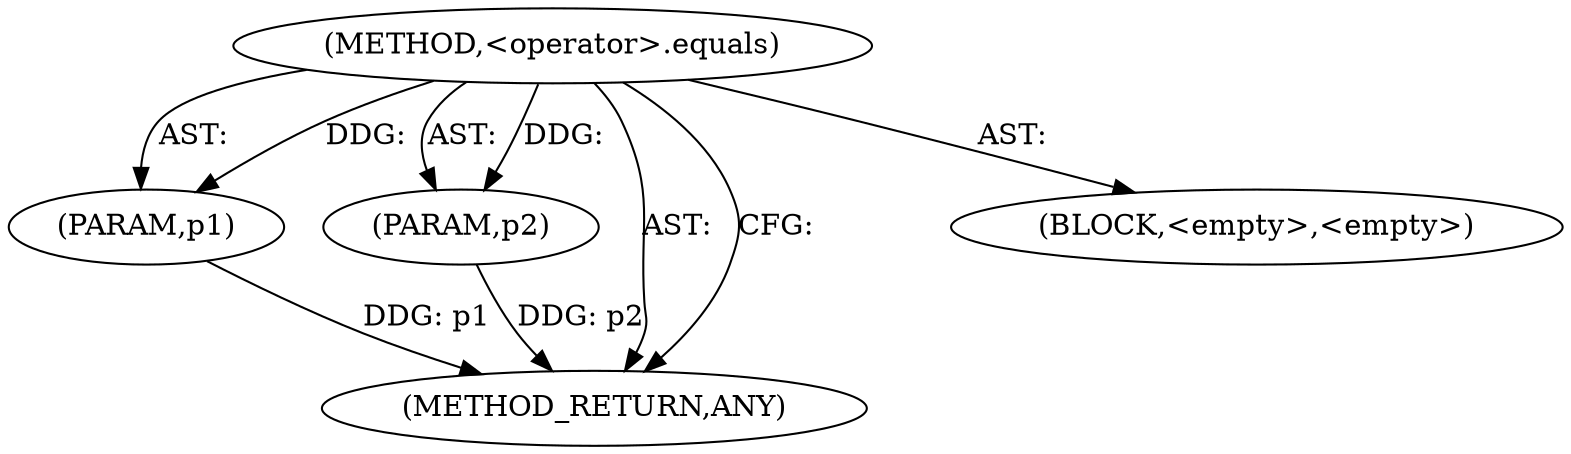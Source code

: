 digraph "&lt;operator&gt;.equals" {  
"99884" [label = <(METHOD,&lt;operator&gt;.equals)> ]
"99885" [label = <(PARAM,p1)> ]
"99886" [label = <(PARAM,p2)> ]
"99887" [label = <(METHOD_RETURN,ANY)> ]
"99888" [label = <(BLOCK,&lt;empty&gt;,&lt;empty&gt;)> ]
  "99884" -> "99887"  [ label = "AST: "] 
  "99884" -> "99885"  [ label = "AST: "] 
  "99884" -> "99888"  [ label = "AST: "] 
  "99884" -> "99886"  [ label = "AST: "] 
  "99884" -> "99887"  [ label = "CFG: "] 
  "99885" -> "99887"  [ label = "DDG: p1"] 
  "99886" -> "99887"  [ label = "DDG: p2"] 
  "99884" -> "99885"  [ label = "DDG: "] 
  "99884" -> "99886"  [ label = "DDG: "] 
}
